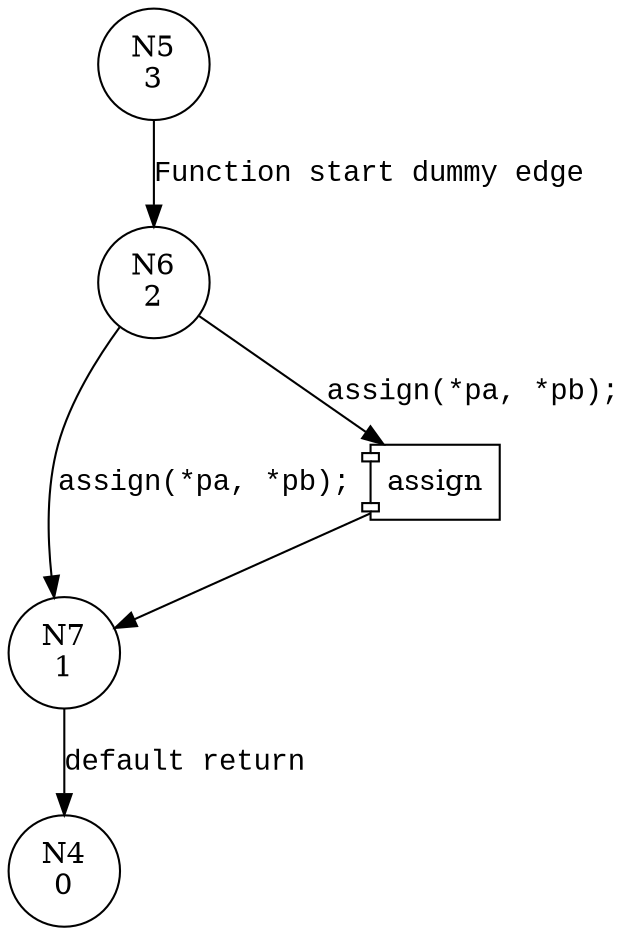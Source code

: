 digraph assign2 {
5 [shape="circle" label="N5\n3"]
6 [shape="circle" label="N6\n2"]
7 [shape="circle" label="N7\n1"]
4 [shape="circle" label="N4\n0"]
5 -> 6 [label="Function start dummy edge" fontname="Courier New"]
100002 [shape="component" label="assign"]
6 -> 100002 [label="assign(*pa, *pb);" fontname="Courier New"]
100002 -> 7 [label="" fontname="Courier New"]
6 -> 7 [label="assign(*pa, *pb);" fontname="Courier New"]
7 -> 4 [label="default return" fontname="Courier New"]
}